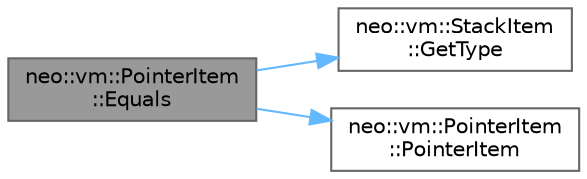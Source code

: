 digraph "neo::vm::PointerItem::Equals"
{
 // LATEX_PDF_SIZE
  bgcolor="transparent";
  edge [fontname=Helvetica,fontsize=10,labelfontname=Helvetica,labelfontsize=10];
  node [fontname=Helvetica,fontsize=10,shape=box,height=0.2,width=0.4];
  rankdir="LR";
  Node1 [id="Node000001",label="neo::vm::PointerItem\l::Equals",height=0.2,width=0.4,color="gray40", fillcolor="grey60", style="filled", fontcolor="black",tooltip="Checks if this stack item is equal to another stack item."];
  Node1 -> Node2 [id="edge1_Node000001_Node000002",color="steelblue1",style="solid",tooltip=" "];
  Node2 [id="Node000002",label="neo::vm::StackItem\l::GetType",height=0.2,width=0.4,color="grey40", fillcolor="white", style="filled",URL="$classneo_1_1vm_1_1_stack_item.html#af69a470d18df4bb1d0e23c25eca1dcb9",tooltip="Gets the type of the stack item."];
  Node1 -> Node3 [id="edge2_Node000001_Node000003",color="steelblue1",style="solid",tooltip=" "];
  Node3 [id="Node000003",label="neo::vm::PointerItem\l::PointerItem",height=0.2,width=0.4,color="grey40", fillcolor="white", style="filled",URL="$classneo_1_1vm_1_1_pointer_item.html#af9118be9f9bb2de2bf79e5c616f308f2",tooltip="Constructs a PointerItem."];
}
